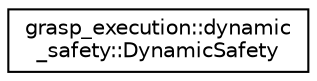 digraph "Graphical Class Hierarchy"
{
 // LATEX_PDF_SIZE
  edge [fontname="Helvetica",fontsize="10",labelfontname="Helvetica",labelfontsize="10"];
  node [fontname="Helvetica",fontsize="10",shape=record];
  rankdir="LR";
  Node0 [label="grasp_execution::dynamic\l_safety::DynamicSafety",height=0.2,width=0.4,color="black", fillcolor="white", style="filled",URL="$classgrasp__execution_1_1dynamic__safety_1_1DynamicSafety.html",tooltip=" "];
}
